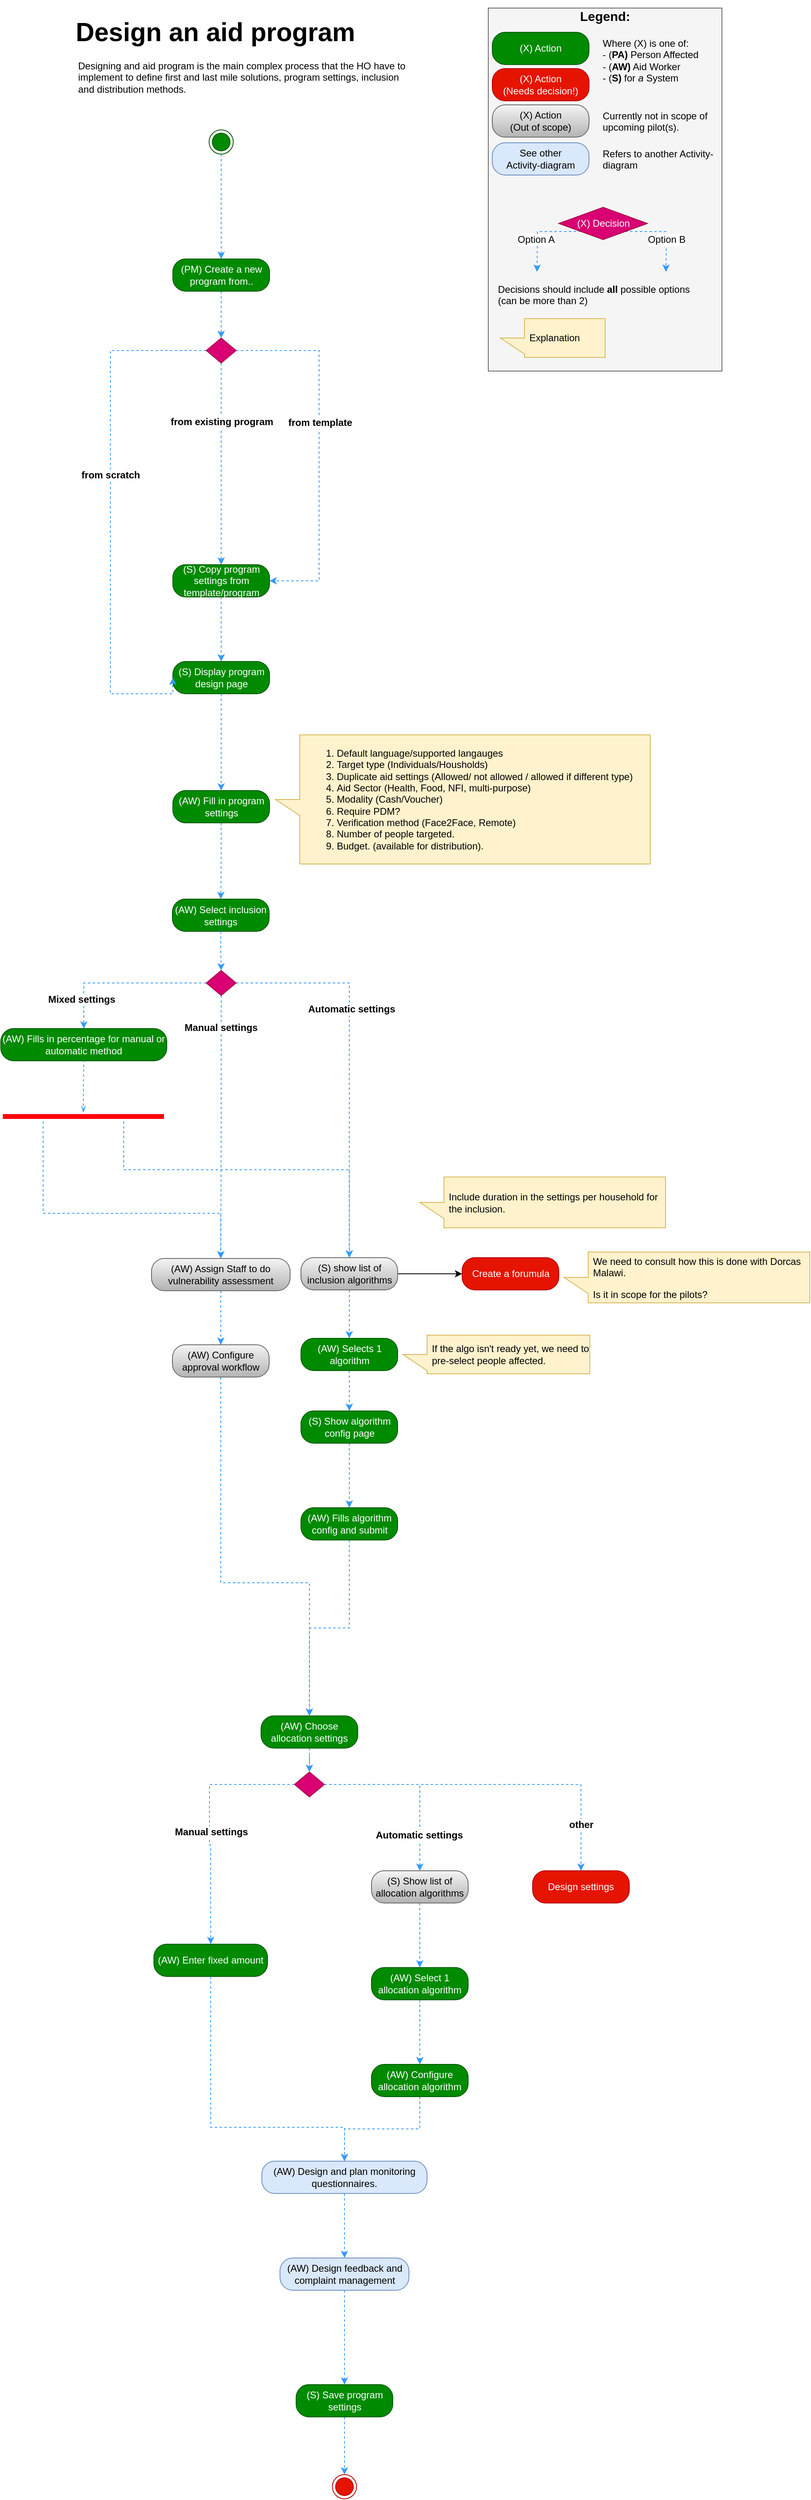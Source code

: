 <mxfile version="11.0.7" type="github"><diagram id="uyd7z65uwDIBuKVMTp-y" name="Page-1"><mxGraphModel dx="1175" dy="193" grid="0" gridSize="10" guides="1" tooltips="1" connect="1" arrows="1" fold="1" page="1" pageScale="1" pageWidth="827" pageHeight="1169" math="0" shadow="0"><root><mxCell id="0"/><mxCell id="1" parent="0"/><mxCell id="oU4Lt3CGuPSWamgN9LYf-1" value="" style="ellipse;html=1;shape=endState;fillColor=#008a00;strokeColor=#005700;fontColor=#ffffff;" parent="1" vertex="1"><mxGeometry x="183.5" y="161" width="30" height="30" as="geometry"/></mxCell><mxCell id="r_gWgSIU1no9RMqBCy4V-19" value="" style="edgeStyle=orthogonalEdgeStyle;rounded=0;orthogonalLoop=1;jettySize=auto;html=1;dashed=1;fontColor=#ffffff;strokeColor=#3399FF;exitX=0.5;exitY=1;exitDx=0;exitDy=0;" parent="1" source="oU4Lt3CGuPSWamgN9LYf-1" target="oU4Lt3CGuPSWamgN9LYf-7" edge="1"><mxGeometry relative="1" as="geometry"><mxPoint x="198.5" y="281" as="sourcePoint"/></mxGeometry></mxCell><mxCell id="r_gWgSIU1no9RMqBCy4V-20" value="" style="edgeStyle=orthogonalEdgeStyle;rounded=0;orthogonalLoop=1;jettySize=auto;html=1;dashed=1;fontColor=#ffffff;strokeColor=#3399FF;entryX=0.5;entryY=0;entryDx=0;entryDy=0;" parent="1" source="KecbVdrOQGVTAzfSpqfk-3" target="oU4Lt3CGuPSWamgN9LYf-9" edge="1"><mxGeometry relative="1" as="geometry"><mxPoint x="409.241" y="519.897" as="targetPoint"/></mxGeometry></mxCell><mxCell id="VSpnW6MTnc7cBIIX0SXJ-1" value="&lt;span&gt;&lt;font color=&quot;#000000&quot;&gt;from existing program&lt;/font&gt;&lt;/span&gt;" style="text;html=1;resizable=0;points=[];align=center;verticalAlign=middle;labelBackgroundColor=#ffffff;fontColor=#ffffff;fontStyle=1" parent="r_gWgSIU1no9RMqBCy4V-20" vertex="1" connectable="0"><mxGeometry x="0.385" y="-22" relative="1" as="geometry"><mxPoint x="22.5" y="-100" as="offset"/></mxGeometry></mxCell><mxCell id="KecbVdrOQGVTAzfSpqfk-5" style="edgeStyle=orthogonalEdgeStyle;rounded=0;orthogonalLoop=1;jettySize=auto;html=1;entryX=0.5;entryY=0;entryDx=0;entryDy=0;dashed=1;fontColor=#ffffff;strokeColor=#3399FF;" parent="1" source="oU4Lt3CGuPSWamgN9LYf-7" target="KecbVdrOQGVTAzfSpqfk-3" edge="1"><mxGeometry relative="1" as="geometry"/></mxCell><mxCell id="oU4Lt3CGuPSWamgN9LYf-7" value="(PM) Create a new program from.." style="rounded=1;whiteSpace=wrap;html=1;arcSize=40;fillColor=#008a00;strokeColor=#005700;fontColor=#ffffff;" parent="1" vertex="1"><mxGeometry x="138.5" y="321" width="120" height="40" as="geometry"/></mxCell><mxCell id="r_gWgSIU1no9RMqBCy4V-21" value="" style="edgeStyle=orthogonalEdgeStyle;rounded=0;orthogonalLoop=1;jettySize=auto;html=1;dashed=1;fontColor=#ffffff;strokeColor=#3399FF;" parent="1" source="oU4Lt3CGuPSWamgN9LYf-9" target="oU4Lt3CGuPSWamgN9LYf-11" edge="1"><mxGeometry relative="1" as="geometry"/></mxCell><mxCell id="oU4Lt3CGuPSWamgN9LYf-9" value="(S) Copy program settings from template/program" style="rounded=1;whiteSpace=wrap;html=1;arcSize=40;fillColor=#008a00;strokeColor=#005700;fontColor=#ffffff;" parent="1" vertex="1"><mxGeometry x="138.5" y="700" width="120" height="40" as="geometry"/></mxCell><mxCell id="W5jjdHtQMDYPquZrsMow-2" value="" style="edgeStyle=orthogonalEdgeStyle;rounded=0;orthogonalLoop=1;jettySize=auto;html=1;dashed=1;fontColor=#ffffff;strokeColor=#3399FF;" parent="1" source="oU4Lt3CGuPSWamgN9LYf-11" target="W5jjdHtQMDYPquZrsMow-1" edge="1"><mxGeometry relative="1" as="geometry"/></mxCell><mxCell id="oU4Lt3CGuPSWamgN9LYf-11" value="(S) Display program design page" style="rounded=1;whiteSpace=wrap;html=1;arcSize=40;fillColor=#008a00;strokeColor=#005700;fontColor=#ffffff;" parent="1" vertex="1"><mxGeometry x="138.5" y="820" width="120" height="40" as="geometry"/></mxCell><mxCell id="W5jjdHtQMDYPquZrsMow-8" value="" style="edgeStyle=orthogonalEdgeStyle;rounded=0;orthogonalLoop=1;jettySize=auto;html=1;dashed=1;strokeColor=#3399FF;fontColor=#ffffff;entryX=0.5;entryY=0;entryDx=0;entryDy=0;" parent="1" source="W5jjdHtQMDYPquZrsMow-1" target="r_gWgSIU1no9RMqBCy4V-23" edge="1"><mxGeometry relative="1" as="geometry"><mxPoint x="198.5" y="1040" as="targetPoint"/></mxGeometry></mxCell><mxCell id="W5jjdHtQMDYPquZrsMow-1" value="(AW) Fill in program settings" style="rounded=1;whiteSpace=wrap;html=1;arcSize=40;fillColor=#008a00;strokeColor=#005700;fontColor=#ffffff;" parent="1" vertex="1"><mxGeometry x="138.5" y="980" width="120" height="40" as="geometry"/></mxCell><mxCell id="W5jjdHtQMDYPquZrsMow-12" value="" style="edgeStyle=orthogonalEdgeStyle;rounded=0;orthogonalLoop=1;jettySize=auto;html=1;dashed=1;strokeColor=#3399FF;fontColor=#000000;fontStyle=1" parent="1" source="W5jjdHtQMDYPquZrsMow-13" target="W5jjdHtQMDYPquZrsMow-11" edge="1"><mxGeometry relative="1" as="geometry"/></mxCell><mxCell id="W5jjdHtQMDYPquZrsMow-48" value="&lt;b&gt;Manual&amp;nbsp;&lt;/b&gt;&lt;span&gt;&lt;b&gt;settings&lt;/b&gt;&lt;/span&gt;" style="text;html=1;resizable=0;points=[];align=center;verticalAlign=middle;labelBackgroundColor=#ffffff;fontColor=#000000;" parent="W5jjdHtQMDYPquZrsMow-12" vertex="1" connectable="0"><mxGeometry x="-0.663" y="-1" relative="1" as="geometry"><mxPoint y="-15" as="offset"/></mxGeometry></mxCell><mxCell id="r_gWgSIU1no9RMqBCy4V-23" value="(AW) Select inclusion settings&lt;br&gt;" style="rounded=1;whiteSpace=wrap;html=1;arcSize=40;fillColor=#008a00;strokeColor=#005700;fontColor=#ffffff;" parent="1" vertex="1"><mxGeometry x="138" y="1114.5" width="120" height="40" as="geometry"/></mxCell><mxCell id="W5jjdHtQMDYPquZrsMow-52" style="edgeStyle=orthogonalEdgeStyle;rounded=0;orthogonalLoop=1;jettySize=auto;html=1;entryX=0.5;entryY=0;entryDx=0;entryDy=0;dashed=1;strokeColor=#3399FF;" parent="1" source="W5jjdHtQMDYPquZrsMow-11" target="W5jjdHtQMDYPquZrsMow-53" edge="1"><mxGeometry relative="1" as="geometry"/></mxCell><mxCell id="W5jjdHtQMDYPquZrsMow-11" value="(AW) Assign Staff to do vulnerability assessment&lt;br&gt;" style="rounded=1;whiteSpace=wrap;html=1;arcSize=40;fillColor=#f5f5f5;strokeColor=#666666;fontColor=#000000;gradientColor=#b3b3b3;" parent="1" vertex="1"><mxGeometry x="112" y="1560" width="172" height="40" as="geometry"/></mxCell><mxCell id="Q3AtUHi8kb276JzZ1yQo-1" value="" style="rounded=0;whiteSpace=wrap;html=1;fontSize=16;align=left;fillColor=#f5f5f5;strokeColor=#666666;fontColor=#333333;" parent="1" vertex="1"><mxGeometry x="530" y="10" width="290" height="450" as="geometry"/></mxCell><mxCell id="Q3AtUHi8kb276JzZ1yQo-6" value="See other&lt;br&gt;Activity-diagram" style="rounded=1;whiteSpace=wrap;html=1;arcSize=40;fillColor=#dae8fc;strokeColor=#6c8ebf;" parent="1" vertex="1"><mxGeometry x="535" y="177" width="120" height="40" as="geometry"/></mxCell><mxCell id="Q3AtUHi8kb276JzZ1yQo-8" value="(X) Action&lt;br&gt;" style="rounded=1;whiteSpace=wrap;html=1;arcSize=40;fillColor=#008a00;strokeColor=#005700;fontColor=#ffffff;" parent="1" vertex="1"><mxGeometry x="535" y="40" width="120" height="40" as="geometry"/></mxCell><mxCell id="Q3AtUHi8kb276JzZ1yQo-9" value="" style="edgeStyle=orthogonalEdgeStyle;rounded=0;orthogonalLoop=1;jettySize=auto;html=1;dashed=1;strokeColor=#3399FF;exitX=0;exitY=1;exitDx=0;exitDy=0;" parent="1" source="Q3AtUHi8kb276JzZ1yQo-13" edge="1"><mxGeometry relative="1" as="geometry"><mxPoint x="590.5" y="337" as="targetPoint"/></mxGeometry></mxCell><mxCell id="Q3AtUHi8kb276JzZ1yQo-10" value="Option A" style="text;html=1;resizable=0;points=[];align=center;verticalAlign=middle;labelBackgroundColor=#ffffff;" parent="Q3AtUHi8kb276JzZ1yQo-9" vertex="1" connectable="0"><mxGeometry x="-0.263" y="1" relative="1" as="geometry"><mxPoint x="-18" y="9" as="offset"/></mxGeometry></mxCell><mxCell id="Q3AtUHi8kb276JzZ1yQo-11" style="edgeStyle=orthogonalEdgeStyle;rounded=0;orthogonalLoop=1;jettySize=auto;html=1;exitX=1;exitY=1;exitDx=0;exitDy=0;dashed=1;strokeColor=#3399FF;" parent="1" source="Q3AtUHi8kb276JzZ1yQo-13" edge="1"><mxGeometry relative="1" as="geometry"><mxPoint x="750.5" y="337" as="targetPoint"/></mxGeometry></mxCell><mxCell id="Q3AtUHi8kb276JzZ1yQo-12" value="Option B" style="text;html=1;resizable=0;points=[];align=center;verticalAlign=middle;labelBackgroundColor=#ffffff;" parent="Q3AtUHi8kb276JzZ1yQo-11" vertex="1" connectable="0"><mxGeometry x="0.2" y="-1" relative="1" as="geometry"><mxPoint x="1" as="offset"/></mxGeometry></mxCell><mxCell id="Q3AtUHi8kb276JzZ1yQo-13" value="&lt;span&gt;(X) Decision&lt;br&gt;&lt;/span&gt;" style="rhombus;whiteSpace=wrap;html=1;fillColor=#d80073;strokeColor=#A50040;fontColor=#ffffff;" parent="1" vertex="1"><mxGeometry x="617.5" y="257" width="110" height="40" as="geometry"/></mxCell><mxCell id="Q3AtUHi8kb276JzZ1yQo-29" value="(X) Action&lt;br&gt;(Needs decision!)&lt;br&gt;" style="rounded=1;whiteSpace=wrap;html=1;arcSize=40;fillColor=#e51400;strokeColor=#B20000;fontColor=#ffffff;" parent="1" vertex="1"><mxGeometry x="535" y="85" width="120" height="40" as="geometry"/></mxCell><mxCell id="Q3AtUHi8kb276JzZ1yQo-30" value="&lt;div style=&quot;text-align: left ; font-size: 32px&quot;&gt;Design an aid program&lt;/div&gt;" style="text;html=1;strokeColor=none;fillColor=none;align=left;verticalAlign=middle;whiteSpace=wrap;rounded=0;fontStyle=1;fontSize=32;spacingLeft=16;" parent="1" vertex="1"><mxGeometry width="518" height="80" as="geometry"/></mxCell><mxCell id="Q3AtUHi8kb276JzZ1yQo-31" value="&lt;font style=&quot;font-size: 16px;&quot;&gt;Legend:&lt;/font&gt;" style="text;html=1;strokeColor=none;fillColor=none;align=center;verticalAlign=middle;whiteSpace=wrap;rounded=0;fontSize=16;fontStyle=1" parent="1" vertex="1"><mxGeometry x="655" y="10" width="40" height="20" as="geometry"/></mxCell><mxCell id="Q3AtUHi8kb276JzZ1yQo-32" value="Where (X) is one of:&lt;br&gt;- (&lt;b&gt;PA)&lt;/b&gt; Person Affected&lt;br&gt;- (&lt;b&gt;AW)&lt;/b&gt; Aid Worker&lt;br&gt;- (&lt;b&gt;S)&lt;/b&gt; for &lt;i&gt;a&lt;/i&gt; System&lt;br&gt;" style="text;html=1;strokeColor=none;fillColor=none;align=left;verticalAlign=top;whiteSpace=wrap;rounded=0;fontSize=12;" parent="1" vertex="1"><mxGeometry x="670" y="40" width="140" height="70" as="geometry"/></mxCell><mxCell id="Q3AtUHi8kb276JzZ1yQo-33" value="Refers to another Activity-diagram&lt;br&gt;" style="text;html=1;strokeColor=none;fillColor=none;align=left;verticalAlign=top;whiteSpace=wrap;rounded=0;fontSize=12;" parent="1" vertex="1"><mxGeometry x="670" y="177" width="140" height="38" as="geometry"/></mxCell><mxCell id="Q3AtUHi8kb276JzZ1yQo-34" value="Decisions should include &lt;b&gt;all&lt;/b&gt; possible options (can be more than 2)&lt;br&gt;" style="text;html=1;strokeColor=none;fillColor=none;align=left;verticalAlign=top;whiteSpace=wrap;rounded=0;fontSize=12;" parent="1" vertex="1"><mxGeometry x="540" y="345" width="250" height="38" as="geometry"/></mxCell><mxCell id="Q3AtUHi8kb276JzZ1yQo-35" value="&lt;p&gt;Explanation&lt;/p&gt;" style="shape=callout;whiteSpace=wrap;html=1;perimeter=calloutPerimeter;fillColor=#fff2cc;fontSize=12;align=left;strokeColor=#d6b656;spacingLeft=4;direction=south;" parent="1" vertex="1"><mxGeometry x="545" y="395" width="130" height="48" as="geometry"/></mxCell><mxCell id="Q3AtUHi8kb276JzZ1yQo-36" value="(X) Action&lt;br&gt;(Out of scope)&lt;br&gt;" style="rounded=1;whiteSpace=wrap;html=1;arcSize=40;fillColor=#f5f5f5;strokeColor=#666666;gradientColor=#b3b3b3;" parent="1" vertex="1"><mxGeometry x="535" y="130" width="120" height="40" as="geometry"/></mxCell><mxCell id="Q3AtUHi8kb276JzZ1yQo-37" value="Currently not in scope of upcoming pilot(s).&lt;br&gt;" style="text;html=1;strokeColor=none;fillColor=none;align=left;verticalAlign=top;whiteSpace=wrap;rounded=0;fontSize=12;" parent="1" vertex="1"><mxGeometry x="670" y="130" width="140" height="70" as="geometry"/></mxCell><mxCell id="KecbVdrOQGVTAzfSpqfk-2" value="&lt;p&gt;Designing and aid program is the main complex process that the HO have to implement to define first and last mile solutions, program settings, inclusion and distribution methods.&lt;/p&gt;" style="text;html=1;strokeColor=none;fillColor=none;spacing=8;spacingTop=-20;whiteSpace=wrap;overflow=hidden;rounded=0;align=left;" parent="1" vertex="1"><mxGeometry x="13" y="70" width="432" height="57" as="geometry"/></mxCell><mxCell id="KecbVdrOQGVTAzfSpqfk-9" style="edgeStyle=orthogonalEdgeStyle;rounded=0;orthogonalLoop=1;jettySize=auto;html=1;exitX=0;exitY=0.5;exitDx=0;exitDy=0;entryX=0;entryY=0.5;entryDx=0;entryDy=0;dashed=1;strokeColor=#3399FF;fontColor=#ffffff;" parent="1" source="KecbVdrOQGVTAzfSpqfk-3" target="oU4Lt3CGuPSWamgN9LYf-11" edge="1"><mxGeometry relative="1" as="geometry"><mxPoint x="-17.655" y="519.897" as="targetPoint"/><Array as="points"><mxPoint x="61" y="434"/><mxPoint x="61" y="860"/></Array></mxGeometry></mxCell><mxCell id="VSpnW6MTnc7cBIIX0SXJ-3" value="&lt;span&gt;from scratch&lt;/span&gt;" style="text;html=1;resizable=0;points=[];align=center;verticalAlign=middle;labelBackgroundColor=#ffffff;fontColor=#000000;fontStyle=1" parent="KecbVdrOQGVTAzfSpqfk-9" vertex="1" connectable="0"><mxGeometry x="-0.149" relative="1" as="geometry"><mxPoint as="offset"/></mxGeometry></mxCell><mxCell id="3eUG6qijm_FLdWAASWK8-2" style="edgeStyle=orthogonalEdgeStyle;rounded=0;orthogonalLoop=1;jettySize=auto;html=1;dashed=1;fontColor=#ffffff;strokeColor=#3399FF;entryX=1;entryY=0.5;entryDx=0;entryDy=0;" parent="1" source="KecbVdrOQGVTAzfSpqfk-3" target="oU4Lt3CGuPSWamgN9LYf-9" edge="1"><mxGeometry relative="1" as="geometry"><mxPoint x="280" y="660" as="targetPoint"/><Array as="points"><mxPoint x="320" y="434"/><mxPoint x="320" y="720"/></Array></mxGeometry></mxCell><mxCell id="VSpnW6MTnc7cBIIX0SXJ-2" value="&lt;span&gt;&lt;font color=&quot;#000000&quot;&gt;from template&lt;/font&gt;&lt;/span&gt;" style="text;html=1;resizable=0;points=[];align=center;verticalAlign=middle;labelBackgroundColor=#ffffff;fontColor=#ffffff;fontStyle=1" parent="3eUG6qijm_FLdWAASWK8-2" vertex="1" connectable="0"><mxGeometry x="-0.45" y="1" relative="1" as="geometry"><mxPoint y="68" as="offset"/></mxGeometry></mxCell><mxCell id="KecbVdrOQGVTAzfSpqfk-3" value="&lt;span&gt;&lt;br&gt;&lt;/span&gt;" style="rhombus;whiteSpace=wrap;html=1;fillColor=#d80073;strokeColor=#A50040;fontColor=#ffffff;" parent="1" vertex="1"><mxGeometry x="180" y="419" width="37" height="31" as="geometry"/></mxCell><mxCell id="W5jjdHtQMDYPquZrsMow-4" value="&lt;p&gt;&lt;/p&gt;&lt;ol&gt;&lt;li&gt;Default language/supported langauges&lt;/li&gt;&lt;li&gt;Target type (Individuals/Housholds)&lt;/li&gt;&lt;li&gt;Duplicate aid settings (Allowed/ not allowed / allowed if different type)&lt;/li&gt;&lt;li&gt;Aid Sector (Health, Food, NFI, multi-purpose)&lt;/li&gt;&lt;li&gt;Modality (Cash/Voucher)&lt;/li&gt;&lt;li&gt;Require PDM?&lt;/li&gt;&lt;li&gt;Verification method (Face2Face, Remote)&lt;/li&gt;&lt;li&gt;Number of people targeted.&lt;/li&gt;&lt;li&gt;Budget. (available for distribution).&lt;/li&gt;&lt;/ol&gt;&lt;p&gt;&lt;/p&gt;" style="shape=callout;whiteSpace=wrap;html=1;perimeter=calloutPerimeter;fillColor=#fff2cc;fontSize=12;align=left;strokeColor=#d6b656;spacingLeft=4;direction=south;" parent="1" vertex="1"><mxGeometry x="266" y="911" width="465" height="160" as="geometry"/></mxCell><mxCell id="W5jjdHtQMDYPquZrsMow-16" style="edgeStyle=orthogonalEdgeStyle;rounded=0;orthogonalLoop=1;jettySize=auto;html=1;exitX=1;exitY=0.5;exitDx=0;exitDy=0;entryX=0.5;entryY=0;entryDx=0;entryDy=0;dashed=1;strokeColor=#3399FF;fontColor=#ffffff;" parent="1" source="W5jjdHtQMDYPquZrsMow-13" target="W5jjdHtQMDYPquZrsMow-23" edge="1"><mxGeometry relative="1" as="geometry"><mxPoint x="378" y="1249" as="targetPoint"/></mxGeometry></mxCell><mxCell id="W5jjdHtQMDYPquZrsMow-18" value="Automatic&amp;nbsp;&lt;span&gt;settings&lt;/span&gt;" style="text;html=1;resizable=0;points=[];align=center;verticalAlign=middle;labelBackgroundColor=#ffffff;fontColor=#000000;fontStyle=1" parent="W5jjdHtQMDYPquZrsMow-16" vertex="1" connectable="0"><mxGeometry x="0.336" y="-29" relative="1" as="geometry"><mxPoint x="31" y="-149" as="offset"/></mxGeometry></mxCell><mxCell id="W5jjdHtQMDYPquZrsMow-20" value="" style="edgeStyle=orthogonalEdgeStyle;rounded=0;orthogonalLoop=1;jettySize=auto;html=1;dashed=1;strokeColor=#3399FF;fontColor=#000000;entryX=0.5;entryY=0;entryDx=0;entryDy=0;" parent="1" source="W5jjdHtQMDYPquZrsMow-13" target="W5jjdHtQMDYPquZrsMow-21" edge="1"><mxGeometry relative="1" as="geometry"><mxPoint x="100" y="1168.5" as="targetPoint"/></mxGeometry></mxCell><mxCell id="W5jjdHtQMDYPquZrsMow-22" value="&lt;b&gt;Mixed settings&lt;/b&gt;" style="text;html=1;resizable=0;points=[];align=center;verticalAlign=middle;labelBackgroundColor=#ffffff;fontColor=#000000;" parent="W5jjdHtQMDYPquZrsMow-20" vertex="1" connectable="0"><mxGeometry x="0.751" y="-3" relative="1" as="geometry"><mxPoint y="-10" as="offset"/></mxGeometry></mxCell><mxCell id="W5jjdHtQMDYPquZrsMow-13" value="&lt;span&gt;&lt;br&gt;&lt;/span&gt;" style="rhombus;whiteSpace=wrap;html=1;fillColor=#d80073;strokeColor=#A50040;fontColor=#ffffff;" parent="1" vertex="1"><mxGeometry x="180" y="1203" width="37" height="31" as="geometry"/></mxCell><mxCell id="W5jjdHtQMDYPquZrsMow-14" value="" style="edgeStyle=orthogonalEdgeStyle;rounded=0;orthogonalLoop=1;jettySize=auto;html=1;dashed=1;strokeColor=#3399FF;fontColor=#ffffff;" parent="1" source="r_gWgSIU1no9RMqBCy4V-23" target="W5jjdHtQMDYPquZrsMow-13" edge="1"><mxGeometry relative="1" as="geometry"><mxPoint x="199" y="1114.5" as="sourcePoint"/><mxPoint x="205" y="1249" as="targetPoint"/></mxGeometry></mxCell><mxCell id="W5jjdHtQMDYPquZrsMow-26" value="" style="edgeStyle=orthogonalEdgeStyle;rounded=0;orthogonalLoop=1;jettySize=auto;html=1;dashed=1;strokeColor=#3399FF;fontColor=#000000;" parent="1" source="W5jjdHtQMDYPquZrsMow-23" target="W5jjdHtQMDYPquZrsMow-25" edge="1"><mxGeometry relative="1" as="geometry"/></mxCell><mxCell id="GhHa91-S6OmbIX-KsphO-2" value="" style="edgeStyle=orthogonalEdgeStyle;rounded=0;orthogonalLoop=1;jettySize=auto;html=1;" parent="1" source="W5jjdHtQMDYPquZrsMow-23" target="GhHa91-S6OmbIX-KsphO-1" edge="1"><mxGeometry relative="1" as="geometry"/></mxCell><mxCell id="W5jjdHtQMDYPquZrsMow-23" value="(S) show list of inclusion algorithms&lt;br&gt;" style="rounded=1;whiteSpace=wrap;html=1;arcSize=40;fillColor=#f5f5f5;strokeColor=#666666;fontColor=#000000;gradientColor=#b3b3b3;" parent="1" vertex="1"><mxGeometry x="297.5" y="1559" width="120" height="40" as="geometry"/></mxCell><mxCell id="GhHa91-S6OmbIX-KsphO-1" value="Create a forumula&lt;br&gt;" style="rounded=1;whiteSpace=wrap;html=1;arcSize=40;fillColor=#e51400;strokeColor=#B20000;fontColor=#ffffff;" parent="1" vertex="1"><mxGeometry x="497.5" y="1559" width="120" height="40" as="geometry"/></mxCell><mxCell id="W5jjdHtQMDYPquZrsMow-28" value="" style="edgeStyle=orthogonalEdgeStyle;rounded=0;orthogonalLoop=1;jettySize=auto;html=1;dashed=1;strokeColor=#3399FF;fontColor=#000000;" parent="1" source="W5jjdHtQMDYPquZrsMow-25" target="W5jjdHtQMDYPquZrsMow-27" edge="1"><mxGeometry relative="1" as="geometry"/></mxCell><mxCell id="W5jjdHtQMDYPquZrsMow-25" value="(AW) Selects 1 algorithm&lt;br&gt;" style="rounded=1;whiteSpace=wrap;html=1;arcSize=40;fillColor=#008a00;strokeColor=#005700;fontColor=#ffffff;" parent="1" vertex="1"><mxGeometry x="297.5" y="1659" width="120" height="40" as="geometry"/></mxCell><mxCell id="W5jjdHtQMDYPquZrsMow-30" value="" style="edgeStyle=orthogonalEdgeStyle;rounded=0;orthogonalLoop=1;jettySize=auto;html=1;dashed=1;strokeColor=#3399FF;fontColor=#000000;" parent="1" source="W5jjdHtQMDYPquZrsMow-27" target="W5jjdHtQMDYPquZrsMow-29" edge="1"><mxGeometry relative="1" as="geometry"/></mxCell><mxCell id="W5jjdHtQMDYPquZrsMow-27" value="(S) Show algorithm config page&lt;br&gt;" style="rounded=1;whiteSpace=wrap;html=1;arcSize=40;fillColor=#008a00;strokeColor=#005700;fontColor=#ffffff;" parent="1" vertex="1"><mxGeometry x="297.5" y="1749" width="120" height="40" as="geometry"/></mxCell><mxCell id="W5jjdHtQMDYPquZrsMow-51" style="edgeStyle=orthogonalEdgeStyle;rounded=0;orthogonalLoop=1;jettySize=auto;html=1;entryX=0.5;entryY=0;entryDx=0;entryDy=0;dashed=1;endArrow=classic;strokeColor=#3399FF;fontColor=#000000;fontStyle=1;" parent="1" source="W5jjdHtQMDYPquZrsMow-29" target="W5jjdHtQMDYPquZrsMow-56" edge="1"><mxGeometry relative="1" as="geometry"><mxPoint x="308" y="2017" as="targetPoint"/></mxGeometry></mxCell><mxCell id="W5jjdHtQMDYPquZrsMow-29" value="(AW) Fills algorithm config and submit&lt;br&gt;" style="rounded=1;whiteSpace=wrap;html=1;arcSize=40;fillColor=#008a00;strokeColor=#005700;fontColor=#ffffff;" parent="1" vertex="1"><mxGeometry x="297.5" y="1869" width="120" height="40" as="geometry"/></mxCell><mxCell id="W5jjdHtQMDYPquZrsMow-21" value="(AW) Fills in percentage for manual or automatic method&lt;br&gt;" style="rounded=1;whiteSpace=wrap;html=1;arcSize=40;fillColor=#008a00;strokeColor=#005700;fontColor=#ffffff;" parent="1" vertex="1"><mxGeometry x="-75" y="1275" width="206" height="40" as="geometry"/></mxCell><mxCell id="W5jjdHtQMDYPquZrsMow-45" style="edgeStyle=orthogonalEdgeStyle;rounded=0;orthogonalLoop=1;jettySize=auto;html=1;entryX=0.5;entryY=1;entryDx=0;entryDy=0;dashed=1;strokeColor=#3399FF;fontColor=#000000;startArrow=openThin;startFill=0;endArrow=none;endFill=0;" parent="1" source="W5jjdHtQMDYPquZrsMow-38" target="W5jjdHtQMDYPquZrsMow-21" edge="1"><mxGeometry relative="1" as="geometry"/></mxCell><mxCell id="W5jjdHtQMDYPquZrsMow-46" style="edgeStyle=orthogonalEdgeStyle;rounded=0;orthogonalLoop=1;jettySize=auto;html=1;exitX=0.75;exitY=0.5;exitDx=0;exitDy=0;exitPerimeter=0;entryX=0.5;entryY=0;entryDx=0;entryDy=0;dashed=1;endArrow=classic;strokeColor=#3399FF;fontColor=#000000;fontStyle=1;" parent="1" source="W5jjdHtQMDYPquZrsMow-38" target="W5jjdHtQMDYPquZrsMow-23" edge="1"><mxGeometry relative="1" as="geometry"><Array as="points"><mxPoint x="78" y="1450"/><mxPoint x="358" y="1450"/></Array></mxGeometry></mxCell><mxCell id="W5jjdHtQMDYPquZrsMow-47" style="edgeStyle=orthogonalEdgeStyle;rounded=0;orthogonalLoop=1;jettySize=auto;html=1;exitX=0.25;exitY=0.5;exitDx=0;exitDy=0;exitPerimeter=0;entryX=0.5;entryY=0;entryDx=0;entryDy=0;dashed=1;endArrow=classic;strokeColor=#3399FF;fontColor=#000000;fontStyle=1;" parent="1" source="W5jjdHtQMDYPquZrsMow-38" target="W5jjdHtQMDYPquZrsMow-11" edge="1"><mxGeometry relative="1" as="geometry"><Array as="points"><mxPoint x="-23" y="1504"/><mxPoint x="198" y="1504"/></Array></mxGeometry></mxCell><mxCell id="W5jjdHtQMDYPquZrsMow-38" value="" style="shape=line;html=1;strokeWidth=6;strokeColor=#ff0000;rounded=1;fillColor=#008a00;fontColor=#000000;" parent="1" vertex="1"><mxGeometry x="-72.5" y="1379" width="200" height="10" as="geometry"/></mxCell><mxCell id="W5jjdHtQMDYPquZrsMow-54" style="edgeStyle=orthogonalEdgeStyle;rounded=0;orthogonalLoop=1;jettySize=auto;html=1;dashed=1;strokeColor=#3399FF;entryX=0.5;entryY=0;entryDx=0;entryDy=0;" parent="1" source="W5jjdHtQMDYPquZrsMow-53" target="W5jjdHtQMDYPquZrsMow-56" edge="1"><mxGeometry relative="1" as="geometry"><mxPoint x="299" y="2131" as="targetPoint"/><Array as="points"><mxPoint x="198" y="1962"/><mxPoint x="308" y="1962"/></Array></mxGeometry></mxCell><mxCell id="W5jjdHtQMDYPquZrsMow-53" value="(AW) Configure approval workflow&lt;br&gt;" style="rounded=1;whiteSpace=wrap;html=1;arcSize=40;fillColor=#f5f5f5;strokeColor=#666666;fontColor=#000000;gradientColor=#b3b3b3;" parent="1" vertex="1"><mxGeometry x="138" y="1667" width="120" height="40" as="geometry"/></mxCell><mxCell id="W5jjdHtQMDYPquZrsMow-57" value="" style="edgeStyle=orthogonalEdgeStyle;rounded=0;orthogonalLoop=1;jettySize=auto;html=1;dashed=1;strokeColor=#3399FF;entryX=0.5;entryY=0;entryDx=0;entryDy=0;" parent="1" edge="1"><mxGeometry relative="1" as="geometry"><mxPoint x="308" y="2057" as="sourcePoint"/></mxGeometry></mxCell><mxCell id="W5jjdHtQMDYPquZrsMow-59" style="edgeStyle=orthogonalEdgeStyle;rounded=0;orthogonalLoop=1;jettySize=auto;html=1;entryX=0.5;entryY=0;entryDx=0;entryDy=0;dashed=1;strokeColor=#3399FF;" parent="1" source="W5jjdHtQMDYPquZrsMow-56" target="W5jjdHtQMDYPquZrsMow-58" edge="1"><mxGeometry relative="1" as="geometry"/></mxCell><mxCell id="W5jjdHtQMDYPquZrsMow-56" value="(AW) Choose allocation settings&lt;br&gt;" style="rounded=1;whiteSpace=wrap;html=1;arcSize=40;fillColor=#008a00;strokeColor=#005700;fontColor=#ffffff;" parent="1" vertex="1"><mxGeometry x="248" y="2127" width="120" height="40" as="geometry"/></mxCell><mxCell id="W5jjdHtQMDYPquZrsMow-62" style="edgeStyle=orthogonalEdgeStyle;rounded=0;orthogonalLoop=1;jettySize=auto;html=1;exitX=0;exitY=0.5;exitDx=0;exitDy=0;entryX=0.5;entryY=0;entryDx=0;entryDy=0;dashed=1;strokeColor=#3399FF;" parent="1" source="W5jjdHtQMDYPquZrsMow-58" target="NwN1J25OWk26Dg70TDf9-1" edge="1"><mxGeometry relative="1" as="geometry"><Array as="points"><mxPoint x="184" y="2212"/><mxPoint x="184" y="2287"/><mxPoint x="185" y="2287"/></Array><mxPoint x="185.286" y="2317.857" as="targetPoint"/></mxGeometry></mxCell><mxCell id="W5jjdHtQMDYPquZrsMow-65" value="Manual settings&lt;br&gt;" style="text;html=1;resizable=0;points=[];align=center;verticalAlign=middle;labelBackgroundColor=#ffffff;fontColor=#000000;fontStyle=1" parent="W5jjdHtQMDYPquZrsMow-62" vertex="1" connectable="0"><mxGeometry x="0.152" y="-3" relative="1" as="geometry"><mxPoint x="4.5" y="-11.5" as="offset"/></mxGeometry></mxCell><mxCell id="W5jjdHtQMDYPquZrsMow-63" style="edgeStyle=orthogonalEdgeStyle;rounded=0;orthogonalLoop=1;jettySize=auto;html=1;entryX=0.5;entryY=0;entryDx=0;entryDy=0;dashed=1;strokeColor=#3399FF;" parent="1" source="W5jjdHtQMDYPquZrsMow-58" target="W5jjdHtQMDYPquZrsMow-60" edge="1"><mxGeometry relative="1" as="geometry"/></mxCell><mxCell id="W5jjdHtQMDYPquZrsMow-64" value="Automatic settings" style="text;html=1;resizable=0;points=[];align=center;verticalAlign=middle;labelBackgroundColor=#ffffff;fontColor=#000000;fontStyle=1" parent="W5jjdHtQMDYPquZrsMow-63" vertex="1" connectable="0"><mxGeometry x="0.604" y="-1" relative="1" as="geometry"><mxPoint as="offset"/></mxGeometry></mxCell><mxCell id="kkD-bPvILWrj6aeGm2KE-3" style="edgeStyle=orthogonalEdgeStyle;rounded=0;orthogonalLoop=1;jettySize=auto;html=1;entryX=0.5;entryY=0;entryDx=0;entryDy=0;dashed=1;strokeColor=#3399FF;" parent="1" source="W5jjdHtQMDYPquZrsMow-58" target="GhHa91-S6OmbIX-KsphO-3" edge="1"><mxGeometry relative="1" as="geometry"/></mxCell><mxCell id="W5jjdHtQMDYPquZrsMow-58" value="&lt;span&gt;&lt;br&gt;&lt;/span&gt;" style="rhombus;whiteSpace=wrap;html=1;fillColor=#d80073;strokeColor=#A50040;fontColor=#ffffff;" parent="1" vertex="1"><mxGeometry x="289.5" y="2196.5" width="37" height="31" as="geometry"/></mxCell><mxCell id="W5jjdHtQMDYPquZrsMow-67" value="" style="edgeStyle=orthogonalEdgeStyle;rounded=0;orthogonalLoop=1;jettySize=auto;html=1;dashed=1;strokeColor=#3399FF;" parent="1" source="W5jjdHtQMDYPquZrsMow-60" target="W5jjdHtQMDYPquZrsMow-66" edge="1"><mxGeometry relative="1" as="geometry"/></mxCell><mxCell id="W5jjdHtQMDYPquZrsMow-60" value="(S) Show list of allocation algorithms&lt;br&gt;" style="rounded=1;whiteSpace=wrap;html=1;arcSize=40;fillColor=#f5f5f5;strokeColor=#666666;fontColor=#000000;gradientColor=#b3b3b3;" parent="1" vertex="1"><mxGeometry x="385" y="2319" width="120" height="40" as="geometry"/></mxCell><mxCell id="GhHa91-S6OmbIX-KsphO-3" value="Design settings&lt;br&gt;" style="rounded=1;whiteSpace=wrap;html=1;arcSize=40;fillColor=#e51400;strokeColor=#B20000;fontColor=#ffffff;" parent="1" vertex="1"><mxGeometry x="585" y="2319" width="120" height="40" as="geometry"/></mxCell><mxCell id="W5jjdHtQMDYPquZrsMow-69" value="" style="edgeStyle=orthogonalEdgeStyle;rounded=0;orthogonalLoop=1;jettySize=auto;html=1;dashed=1;strokeColor=#3399FF;" parent="1" source="W5jjdHtQMDYPquZrsMow-66" target="W5jjdHtQMDYPquZrsMow-68" edge="1"><mxGeometry relative="1" as="geometry"/></mxCell><mxCell id="W5jjdHtQMDYPquZrsMow-66" value="(AW) Select 1 allocation algorithm&lt;br&gt;" style="rounded=1;whiteSpace=wrap;html=1;arcSize=40;fillColor=#008a00;strokeColor=#005700;fontColor=#ffffff;" parent="1" vertex="1"><mxGeometry x="385" y="2439" width="120" height="40" as="geometry"/></mxCell><mxCell id="W5jjdHtQMDYPquZrsMow-71" style="edgeStyle=orthogonalEdgeStyle;rounded=0;orthogonalLoop=1;jettySize=auto;html=1;entryX=0.5;entryY=0;entryDx=0;entryDy=0;dashed=1;strokeColor=#3399FF;" parent="1" source="W5jjdHtQMDYPquZrsMow-68" target="W5jjdHtQMDYPquZrsMow-70" edge="1"><mxGeometry relative="1" as="geometry"/></mxCell><mxCell id="W5jjdHtQMDYPquZrsMow-68" value="(AW) Configure allocation algorithm&lt;br&gt;" style="rounded=1;whiteSpace=wrap;html=1;arcSize=40;fillColor=#008a00;strokeColor=#005700;fontColor=#ffffff;" parent="1" vertex="1"><mxGeometry x="385" y="2559" width="120" height="40" as="geometry"/></mxCell><mxCell id="W5jjdHtQMDYPquZrsMow-74" value="" style="edgeStyle=orthogonalEdgeStyle;rounded=0;orthogonalLoop=1;jettySize=auto;html=1;dashed=1;strokeColor=#3399FF;" parent="1" source="W5jjdHtQMDYPquZrsMow-70" target="W5jjdHtQMDYPquZrsMow-73" edge="1"><mxGeometry relative="1" as="geometry"/></mxCell><mxCell id="W5jjdHtQMDYPquZrsMow-70" value="(AW) Design and plan monitoring questionnaires.&lt;br&gt;" style="rounded=1;whiteSpace=wrap;html=1;arcSize=40;fillColor=#dae8fc;strokeColor=#6c8ebf;fontColor=#000000;" parent="1" vertex="1"><mxGeometry x="249" y="2679" width="205" height="40" as="geometry"/></mxCell><mxCell id="W5jjdHtQMDYPquZrsMow-76" value="" style="edgeStyle=orthogonalEdgeStyle;rounded=0;orthogonalLoop=1;jettySize=auto;html=1;dashed=1;strokeColor=#3399FF;entryX=0.5;entryY=0;entryDx=0;entryDy=0;" parent="1" source="W5jjdHtQMDYPquZrsMow-73" target="W5jjdHtQMDYPquZrsMow-77" edge="1"><mxGeometry relative="1" as="geometry"><mxPoint x="351.5" y="2919" as="targetPoint"/></mxGeometry></mxCell><mxCell id="W5jjdHtQMDYPquZrsMow-73" value="(AW) Design feedback and complaint management&lt;br&gt;" style="rounded=1;whiteSpace=wrap;html=1;arcSize=40;fillColor=#dae8fc;strokeColor=#6c8ebf;fontColor=#000000;" parent="1" vertex="1"><mxGeometry x="271.5" y="2799" width="160" height="40" as="geometry"/></mxCell><mxCell id="W5jjdHtQMDYPquZrsMow-80" style="edgeStyle=orthogonalEdgeStyle;rounded=0;orthogonalLoop=1;jettySize=auto;html=1;entryX=0.5;entryY=0;entryDx=0;entryDy=0;dashed=1;strokeColor=#3399FF;" parent="1" source="W5jjdHtQMDYPquZrsMow-77" target="W5jjdHtQMDYPquZrsMow-79" edge="1"><mxGeometry relative="1" as="geometry"/></mxCell><mxCell id="W5jjdHtQMDYPquZrsMow-77" value="(S) Save program settings&lt;br&gt;" style="rounded=1;whiteSpace=wrap;html=1;arcSize=40;fillColor=#008a00;strokeColor=#005700;fontColor=#ffffff;" parent="1" vertex="1"><mxGeometry x="291.5" y="2956" width="120" height="40" as="geometry"/></mxCell><mxCell id="W5jjdHtQMDYPquZrsMow-79" value="" style="ellipse;html=1;shape=endState;fillColor=#e51400;strokeColor=#B20000;fontColor=#ffffff;" parent="1" vertex="1"><mxGeometry x="336.5" y="3067.5" width="30" height="30" as="geometry"/></mxCell><mxCell id="NwN1J25OWk26Dg70TDf9-4" style="edgeStyle=orthogonalEdgeStyle;rounded=0;orthogonalLoop=1;jettySize=auto;html=1;entryX=0.5;entryY=0;entryDx=0;entryDy=0;dashed=1;strokeColor=#3399FF;" parent="1" source="NwN1J25OWk26Dg70TDf9-1" target="W5jjdHtQMDYPquZrsMow-70" edge="1"><mxGeometry relative="1" as="geometry"><Array as="points"><mxPoint x="185" y="2637"/><mxPoint x="352" y="2637"/></Array></mxGeometry></mxCell><mxCell id="NwN1J25OWk26Dg70TDf9-1" value="(AW) Enter fixed amount" style="rounded=1;whiteSpace=wrap;html=1;arcSize=40;fillColor=#008a00;strokeColor=#005700;fontColor=#ffffff;" parent="1" vertex="1"><mxGeometry x="115" y="2410" width="141" height="40" as="geometry"/></mxCell><mxCell id="GhHa91-S6OmbIX-KsphO-5" value="&lt;p&gt;We need to consult how this is done with Dorcas Malawi.&lt;/p&gt;&lt;p&gt;Is it in scope for the pilots?&lt;/p&gt;" style="shape=callout;whiteSpace=wrap;html=1;perimeter=calloutPerimeter;fillColor=#fff2cc;fontSize=12;align=left;strokeColor=#d6b656;spacingLeft=4;direction=south;" parent="1" vertex="1"><mxGeometry x="624" y="1552" width="305" height="63" as="geometry"/></mxCell><mxCell id="kkD-bPvILWrj6aeGm2KE-1" value="&lt;p&gt;If the algo isn't ready yet, we need to pre-select people affected.&lt;/p&gt;" style="shape=callout;whiteSpace=wrap;html=1;perimeter=calloutPerimeter;fillColor=#fff2cc;fontSize=12;align=left;strokeColor=#d6b656;spacingLeft=4;direction=south;" parent="1" vertex="1"><mxGeometry x="424" y="1655" width="232" height="48" as="geometry"/></mxCell><mxCell id="kkD-bPvILWrj6aeGm2KE-2" value="&lt;p&gt;Include duration in the settings per household for the inclusion.&lt;/p&gt;" style="shape=callout;whiteSpace=wrap;html=1;perimeter=calloutPerimeter;fillColor=#fff2cc;fontSize=12;align=left;strokeColor=#d6b656;spacingLeft=4;direction=south;" parent="1" vertex="1"><mxGeometry x="445" y="1459" width="305" height="63" as="geometry"/></mxCell><mxCell id="kkD-bPvILWrj6aeGm2KE-5" value="other" style="text;html=1;resizable=0;points=[];align=center;verticalAlign=middle;labelBackgroundColor=#ffffff;fontColor=#000000;fontStyle=1" parent="1" vertex="1" connectable="0"><mxGeometry x="645" y="2261.5" as="geometry"><mxPoint as="offset"/></mxGeometry></mxCell></root></mxGraphModel></diagram></mxfile>